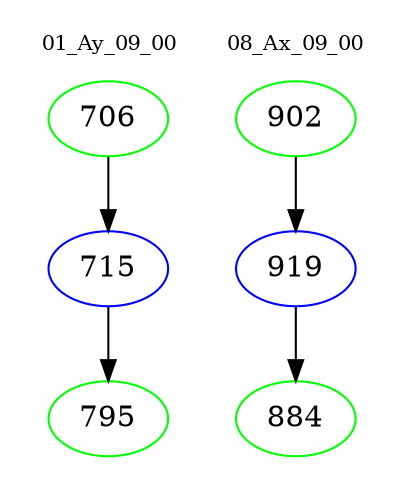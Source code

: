 digraph{
subgraph cluster_0 {
color = white
label = "01_Ay_09_00";
fontsize=10;
T0_706 [label="706", color="green"]
T0_706 -> T0_715 [color="black"]
T0_715 [label="715", color="blue"]
T0_715 -> T0_795 [color="black"]
T0_795 [label="795", color="green"]
}
subgraph cluster_1 {
color = white
label = "08_Ax_09_00";
fontsize=10;
T1_902 [label="902", color="green"]
T1_902 -> T1_919 [color="black"]
T1_919 [label="919", color="blue"]
T1_919 -> T1_884 [color="black"]
T1_884 [label="884", color="green"]
}
}

